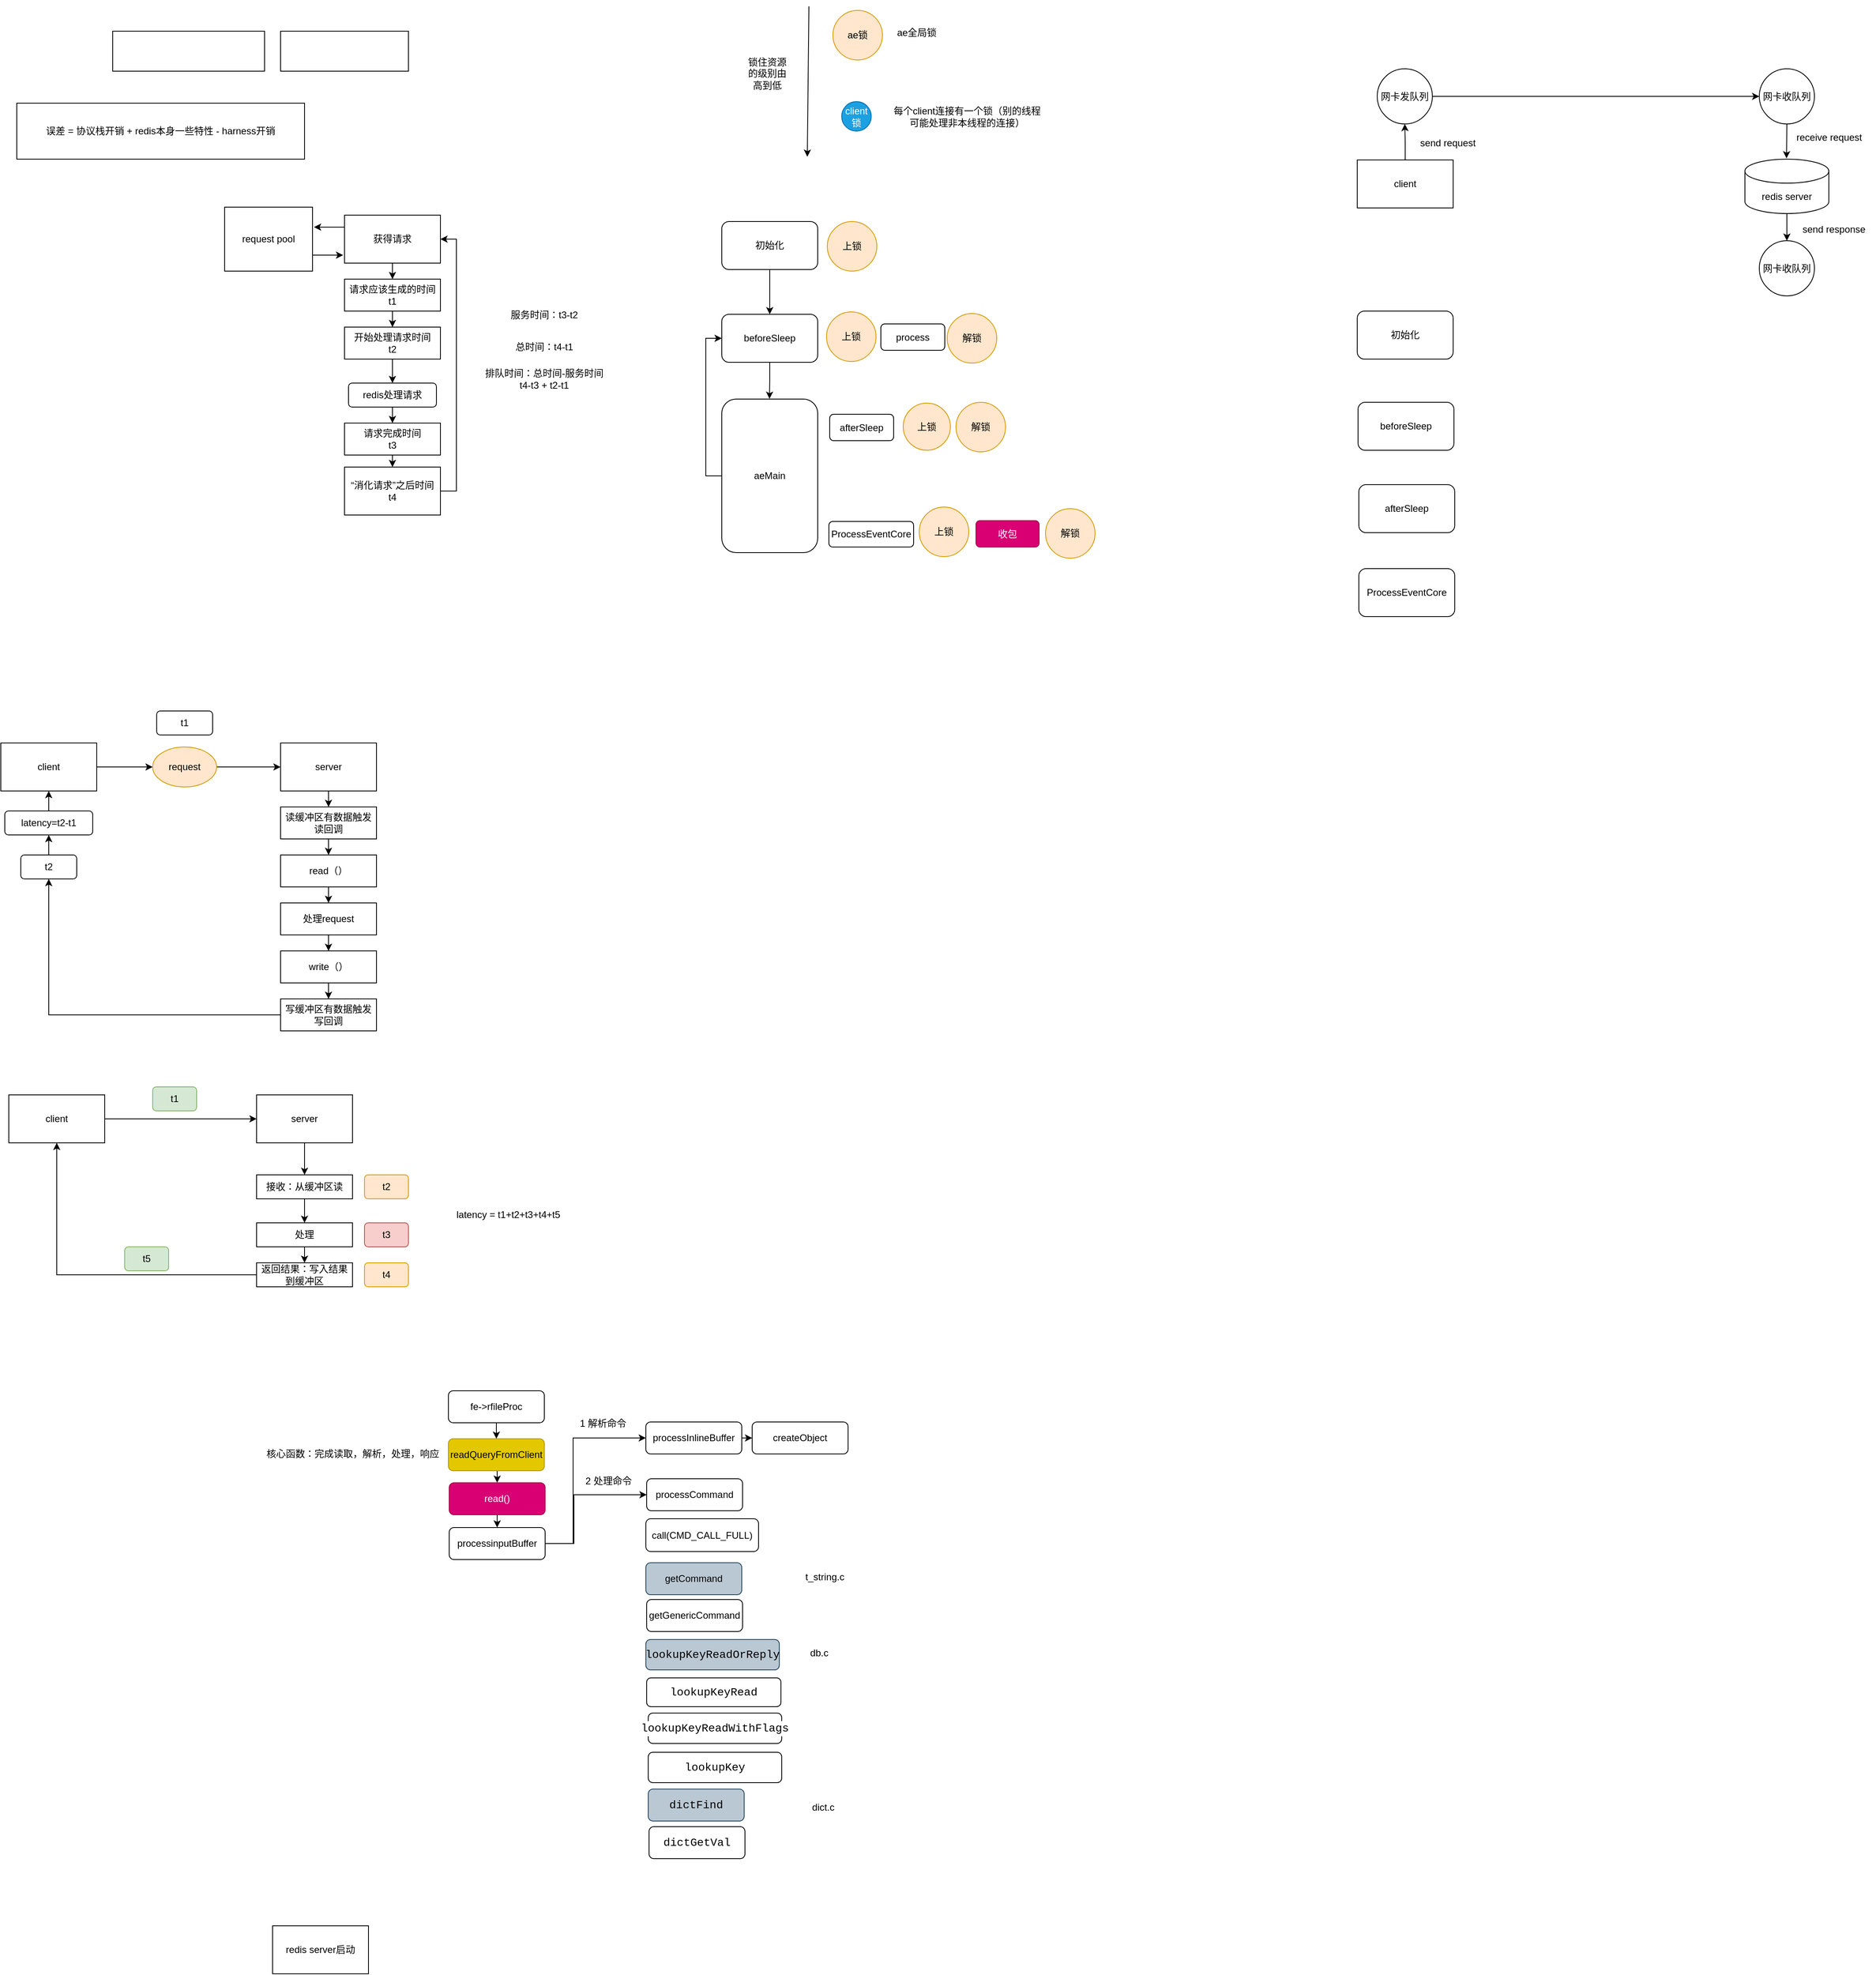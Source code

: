 <mxfile version="18.2.0" type="github">
  <diagram id="pb9K2aLrL0MpspYT_wj8" name="Page-1">
    <mxGraphModel dx="1673" dy="934" grid="0" gridSize="10" guides="0" tooltips="1" connect="1" arrows="1" fold="1" page="1" pageScale="1" pageWidth="827" pageHeight="1169" math="0" shadow="0">
      <root>
        <mxCell id="0" />
        <mxCell id="1" parent="0" />
        <mxCell id="Z9PqrU4sEe4VKfccKRTh-19" style="edgeStyle=orthogonalEdgeStyle;rounded=0;orthogonalLoop=1;jettySize=auto;html=1;exitX=1;exitY=0.75;exitDx=0;exitDy=0;entryX=-0.014;entryY=0.832;entryDx=0;entryDy=0;entryPerimeter=0;" parent="1" source="Z9PqrU4sEe4VKfccKRTh-1" target="Z9PqrU4sEe4VKfccKRTh-2" edge="1">
          <mxGeometry relative="1" as="geometry" />
        </mxCell>
        <mxCell id="Z9PqrU4sEe4VKfccKRTh-1" value="request pool" style="rounded=0;whiteSpace=wrap;html=1;" parent="1" vertex="1">
          <mxGeometry x="330" y="270" width="110" height="80" as="geometry" />
        </mxCell>
        <mxCell id="Z9PqrU4sEe4VKfccKRTh-7" style="edgeStyle=orthogonalEdgeStyle;rounded=0;orthogonalLoop=1;jettySize=auto;html=1;exitX=0.5;exitY=1;exitDx=0;exitDy=0;entryX=0.5;entryY=0;entryDx=0;entryDy=0;" parent="1" source="Z9PqrU4sEe4VKfccKRTh-2" target="Z9PqrU4sEe4VKfccKRTh-6" edge="1">
          <mxGeometry relative="1" as="geometry" />
        </mxCell>
        <mxCell id="Z9PqrU4sEe4VKfccKRTh-18" style="edgeStyle=orthogonalEdgeStyle;rounded=0;orthogonalLoop=1;jettySize=auto;html=1;exitX=0;exitY=0.25;exitDx=0;exitDy=0;entryX=1.016;entryY=0.318;entryDx=0;entryDy=0;entryPerimeter=0;" parent="1" source="Z9PqrU4sEe4VKfccKRTh-2" target="Z9PqrU4sEe4VKfccKRTh-1" edge="1">
          <mxGeometry relative="1" as="geometry" />
        </mxCell>
        <mxCell id="Z9PqrU4sEe4VKfccKRTh-2" value="获得请求" style="rounded=0;whiteSpace=wrap;html=1;" parent="1" vertex="1">
          <mxGeometry x="480" y="280" width="120" height="60" as="geometry" />
        </mxCell>
        <mxCell id="Z9PqrU4sEe4VKfccKRTh-24" style="edgeStyle=orthogonalEdgeStyle;rounded=0;orthogonalLoop=1;jettySize=auto;html=1;exitX=0.5;exitY=1;exitDx=0;exitDy=0;" parent="1" source="Z9PqrU4sEe4VKfccKRTh-6" target="Z9PqrU4sEe4VKfccKRTh-22" edge="1">
          <mxGeometry relative="1" as="geometry" />
        </mxCell>
        <mxCell id="Z9PqrU4sEe4VKfccKRTh-6" value="请求应该生成的时间&lt;br&gt;t1" style="rounded=0;whiteSpace=wrap;html=1;" parent="1" vertex="1">
          <mxGeometry x="480" y="360" width="120" height="40" as="geometry" />
        </mxCell>
        <mxCell id="Z9PqrU4sEe4VKfccKRTh-12" style="edgeStyle=orthogonalEdgeStyle;rounded=0;orthogonalLoop=1;jettySize=auto;html=1;exitX=0.5;exitY=1;exitDx=0;exitDy=0;entryX=0.5;entryY=0;entryDx=0;entryDy=0;" parent="1" source="Z9PqrU4sEe4VKfccKRTh-9" target="Z9PqrU4sEe4VKfccKRTh-11" edge="1">
          <mxGeometry relative="1" as="geometry" />
        </mxCell>
        <mxCell id="Z9PqrU4sEe4VKfccKRTh-9" value="redis处理请求" style="rounded=1;whiteSpace=wrap;html=1;" parent="1" vertex="1">
          <mxGeometry x="485" y="490" width="110" height="30" as="geometry" />
        </mxCell>
        <mxCell id="Z9PqrU4sEe4VKfccKRTh-15" style="edgeStyle=orthogonalEdgeStyle;rounded=0;orthogonalLoop=1;jettySize=auto;html=1;exitX=0.5;exitY=1;exitDx=0;exitDy=0;entryX=0.5;entryY=0;entryDx=0;entryDy=0;" parent="1" source="Z9PqrU4sEe4VKfccKRTh-11" target="Z9PqrU4sEe4VKfccKRTh-13" edge="1">
          <mxGeometry relative="1" as="geometry" />
        </mxCell>
        <mxCell id="Z9PqrU4sEe4VKfccKRTh-11" value="请求完成时间&lt;br&gt;t3" style="rounded=0;whiteSpace=wrap;html=1;" parent="1" vertex="1">
          <mxGeometry x="480" y="540" width="120" height="40" as="geometry" />
        </mxCell>
        <mxCell id="Z9PqrU4sEe4VKfccKRTh-16" style="edgeStyle=orthogonalEdgeStyle;rounded=0;orthogonalLoop=1;jettySize=auto;html=1;exitX=1;exitY=0.5;exitDx=0;exitDy=0;entryX=1;entryY=0.5;entryDx=0;entryDy=0;" parent="1" source="Z9PqrU4sEe4VKfccKRTh-13" target="Z9PqrU4sEe4VKfccKRTh-2" edge="1">
          <mxGeometry relative="1" as="geometry" />
        </mxCell>
        <mxCell id="Z9PqrU4sEe4VKfccKRTh-13" value="“消化请求”之后时间&lt;br&gt;t4" style="rounded=0;whiteSpace=wrap;html=1;" parent="1" vertex="1">
          <mxGeometry x="480" y="595" width="120" height="60" as="geometry" />
        </mxCell>
        <mxCell id="werScHq9gtTSDX1pdfh9-19" style="edgeStyle=orthogonalEdgeStyle;rounded=0;orthogonalLoop=1;jettySize=auto;html=1;exitX=1;exitY=0.5;exitDx=0;exitDy=0;entryX=0;entryY=0.5;entryDx=0;entryDy=0;" parent="1" source="Z9PqrU4sEe4VKfccKRTh-14" target="werScHq9gtTSDX1pdfh9-3" edge="1">
          <mxGeometry relative="1" as="geometry">
            <mxPoint x="190" y="970" as="targetPoint" />
          </mxGeometry>
        </mxCell>
        <mxCell id="Z9PqrU4sEe4VKfccKRTh-14" value="client" style="rounded=0;whiteSpace=wrap;html=1;" parent="1" vertex="1">
          <mxGeometry x="50" y="940" width="120" height="60" as="geometry" />
        </mxCell>
        <mxCell id="Z9PqrU4sEe4VKfccKRTh-20" value="服务时间：t3-t2" style="text;html=1;strokeColor=none;fillColor=none;align=center;verticalAlign=middle;whiteSpace=wrap;rounded=0;" parent="1" vertex="1">
          <mxGeometry x="650" y="390" width="160" height="30" as="geometry" />
        </mxCell>
        <mxCell id="Z9PqrU4sEe4VKfccKRTh-21" value="总时间：t4-t1" style="text;html=1;strokeColor=none;fillColor=none;align=center;verticalAlign=middle;whiteSpace=wrap;rounded=0;" parent="1" vertex="1">
          <mxGeometry x="650" y="430" width="160" height="30" as="geometry" />
        </mxCell>
        <mxCell id="Z9PqrU4sEe4VKfccKRTh-23" style="edgeStyle=orthogonalEdgeStyle;rounded=0;orthogonalLoop=1;jettySize=auto;html=1;exitX=0.5;exitY=1;exitDx=0;exitDy=0;" parent="1" source="Z9PqrU4sEe4VKfccKRTh-22" target="Z9PqrU4sEe4VKfccKRTh-9" edge="1">
          <mxGeometry relative="1" as="geometry" />
        </mxCell>
        <mxCell id="Z9PqrU4sEe4VKfccKRTh-22" value="开始处理请求时间&lt;br&gt;t2" style="rounded=0;whiteSpace=wrap;html=1;" parent="1" vertex="1">
          <mxGeometry x="480" y="420" width="120" height="40" as="geometry" />
        </mxCell>
        <mxCell id="Z9PqrU4sEe4VKfccKRTh-25" value="排队时间：总时间-服务时间&lt;br&gt;t4-t3 + t2-t1" style="text;html=1;strokeColor=none;fillColor=none;align=center;verticalAlign=middle;whiteSpace=wrap;rounded=0;" parent="1" vertex="1">
          <mxGeometry x="650" y="470" width="160" height="30" as="geometry" />
        </mxCell>
        <mxCell id="Z9PqrU4sEe4VKfccKRTh-26" value="" style="rounded=0;whiteSpace=wrap;html=1;" parent="1" vertex="1">
          <mxGeometry x="190" y="50" width="190" height="50" as="geometry" />
        </mxCell>
        <mxCell id="Z9PqrU4sEe4VKfccKRTh-27" value="" style="rounded=0;whiteSpace=wrap;html=1;" parent="1" vertex="1">
          <mxGeometry x="400" y="50" width="160" height="50" as="geometry" />
        </mxCell>
        <mxCell id="Z9PqrU4sEe4VKfccKRTh-28" value="误差 = 协议栈开销 + redis本身一些特性 - harness开销" style="rounded=0;whiteSpace=wrap;html=1;" parent="1" vertex="1">
          <mxGeometry x="70" y="140" width="360" height="70" as="geometry" />
        </mxCell>
        <mxCell id="werScHq9gtTSDX1pdfh9-10" style="edgeStyle=orthogonalEdgeStyle;rounded=0;orthogonalLoop=1;jettySize=auto;html=1;exitX=0.5;exitY=1;exitDx=0;exitDy=0;entryX=0.5;entryY=0;entryDx=0;entryDy=0;" parent="1" source="werScHq9gtTSDX1pdfh9-1" target="werScHq9gtTSDX1pdfh9-4" edge="1">
          <mxGeometry relative="1" as="geometry" />
        </mxCell>
        <mxCell id="werScHq9gtTSDX1pdfh9-1" value="server" style="rounded=0;whiteSpace=wrap;html=1;" parent="1" vertex="1">
          <mxGeometry x="400" y="940" width="120" height="60" as="geometry" />
        </mxCell>
        <mxCell id="werScHq9gtTSDX1pdfh9-21" style="edgeStyle=orthogonalEdgeStyle;rounded=0;orthogonalLoop=1;jettySize=auto;html=1;exitX=1;exitY=0.5;exitDx=0;exitDy=0;entryX=0;entryY=0.5;entryDx=0;entryDy=0;" parent="1" source="werScHq9gtTSDX1pdfh9-3" target="werScHq9gtTSDX1pdfh9-1" edge="1">
          <mxGeometry relative="1" as="geometry" />
        </mxCell>
        <mxCell id="werScHq9gtTSDX1pdfh9-3" value="request" style="ellipse;whiteSpace=wrap;html=1;fillColor=#ffe6cc;strokeColor=#d79b00;" parent="1" vertex="1">
          <mxGeometry x="240" y="945" width="80" height="50" as="geometry" />
        </mxCell>
        <mxCell id="werScHq9gtTSDX1pdfh9-11" style="edgeStyle=orthogonalEdgeStyle;rounded=0;orthogonalLoop=1;jettySize=auto;html=1;exitX=0.5;exitY=1;exitDx=0;exitDy=0;entryX=0.5;entryY=0;entryDx=0;entryDy=0;" parent="1" source="werScHq9gtTSDX1pdfh9-4" target="werScHq9gtTSDX1pdfh9-6" edge="1">
          <mxGeometry relative="1" as="geometry" />
        </mxCell>
        <mxCell id="werScHq9gtTSDX1pdfh9-4" value="读缓冲区有数据触发读回调" style="rounded=0;whiteSpace=wrap;html=1;" parent="1" vertex="1">
          <mxGeometry x="400" y="1020" width="120" height="40" as="geometry" />
        </mxCell>
        <mxCell id="werScHq9gtTSDX1pdfh9-12" style="edgeStyle=orthogonalEdgeStyle;rounded=0;orthogonalLoop=1;jettySize=auto;html=1;exitX=0.5;exitY=1;exitDx=0;exitDy=0;entryX=0.5;entryY=0;entryDx=0;entryDy=0;" parent="1" source="werScHq9gtTSDX1pdfh9-6" target="werScHq9gtTSDX1pdfh9-7" edge="1">
          <mxGeometry relative="1" as="geometry" />
        </mxCell>
        <mxCell id="werScHq9gtTSDX1pdfh9-6" value="read（）" style="rounded=0;whiteSpace=wrap;html=1;" parent="1" vertex="1">
          <mxGeometry x="400" y="1080" width="120" height="40" as="geometry" />
        </mxCell>
        <mxCell id="werScHq9gtTSDX1pdfh9-13" style="edgeStyle=orthogonalEdgeStyle;rounded=0;orthogonalLoop=1;jettySize=auto;html=1;exitX=0.5;exitY=1;exitDx=0;exitDy=0;entryX=0.5;entryY=0;entryDx=0;entryDy=0;" parent="1" source="werScHq9gtTSDX1pdfh9-7" target="werScHq9gtTSDX1pdfh9-8" edge="1">
          <mxGeometry relative="1" as="geometry" />
        </mxCell>
        <mxCell id="werScHq9gtTSDX1pdfh9-7" value="处理request" style="rounded=0;whiteSpace=wrap;html=1;" parent="1" vertex="1">
          <mxGeometry x="400" y="1140" width="120" height="40" as="geometry" />
        </mxCell>
        <mxCell id="werScHq9gtTSDX1pdfh9-14" style="edgeStyle=orthogonalEdgeStyle;rounded=0;orthogonalLoop=1;jettySize=auto;html=1;exitX=0.5;exitY=1;exitDx=0;exitDy=0;entryX=0.5;entryY=0;entryDx=0;entryDy=0;" parent="1" source="werScHq9gtTSDX1pdfh9-8" target="werScHq9gtTSDX1pdfh9-9" edge="1">
          <mxGeometry relative="1" as="geometry" />
        </mxCell>
        <mxCell id="werScHq9gtTSDX1pdfh9-8" value="write（）" style="rounded=0;whiteSpace=wrap;html=1;" parent="1" vertex="1">
          <mxGeometry x="400" y="1200" width="120" height="40" as="geometry" />
        </mxCell>
        <mxCell id="werScHq9gtTSDX1pdfh9-15" style="edgeStyle=orthogonalEdgeStyle;rounded=0;orthogonalLoop=1;jettySize=auto;html=1;exitX=0;exitY=0.5;exitDx=0;exitDy=0;entryX=0.5;entryY=1;entryDx=0;entryDy=0;" parent="1" source="werScHq9gtTSDX1pdfh9-9" target="werScHq9gtTSDX1pdfh9-17" edge="1">
          <mxGeometry relative="1" as="geometry">
            <mxPoint x="110" y="1060" as="targetPoint" />
          </mxGeometry>
        </mxCell>
        <mxCell id="werScHq9gtTSDX1pdfh9-9" value="写缓冲区有数据触发写回调" style="rounded=0;whiteSpace=wrap;html=1;" parent="1" vertex="1">
          <mxGeometry x="400" y="1260" width="120" height="40" as="geometry" />
        </mxCell>
        <mxCell id="werScHq9gtTSDX1pdfh9-23" style="edgeStyle=orthogonalEdgeStyle;rounded=0;orthogonalLoop=1;jettySize=auto;html=1;exitX=0.5;exitY=0;exitDx=0;exitDy=0;entryX=0.5;entryY=1;entryDx=0;entryDy=0;" parent="1" source="werScHq9gtTSDX1pdfh9-17" target="werScHq9gtTSDX1pdfh9-22" edge="1">
          <mxGeometry relative="1" as="geometry" />
        </mxCell>
        <mxCell id="werScHq9gtTSDX1pdfh9-17" value="t2" style="rounded=1;whiteSpace=wrap;html=1;" parent="1" vertex="1">
          <mxGeometry x="75" y="1080" width="70" height="30" as="geometry" />
        </mxCell>
        <mxCell id="werScHq9gtTSDX1pdfh9-24" style="edgeStyle=orthogonalEdgeStyle;rounded=0;orthogonalLoop=1;jettySize=auto;html=1;exitX=0.5;exitY=0;exitDx=0;exitDy=0;" parent="1" source="werScHq9gtTSDX1pdfh9-22" target="Z9PqrU4sEe4VKfccKRTh-14" edge="1">
          <mxGeometry relative="1" as="geometry" />
        </mxCell>
        <mxCell id="werScHq9gtTSDX1pdfh9-22" value="latency=t2-t1" style="rounded=1;whiteSpace=wrap;html=1;" parent="1" vertex="1">
          <mxGeometry x="55" y="1025" width="110" height="30" as="geometry" />
        </mxCell>
        <mxCell id="werScHq9gtTSDX1pdfh9-27" style="edgeStyle=orthogonalEdgeStyle;rounded=0;orthogonalLoop=1;jettySize=auto;html=1;exitX=1;exitY=0.5;exitDx=0;exitDy=0;" parent="1" source="werScHq9gtTSDX1pdfh9-25" target="werScHq9gtTSDX1pdfh9-26" edge="1">
          <mxGeometry relative="1" as="geometry" />
        </mxCell>
        <mxCell id="werScHq9gtTSDX1pdfh9-25" value="client" style="rounded=0;whiteSpace=wrap;html=1;" parent="1" vertex="1">
          <mxGeometry x="60" y="1380" width="120" height="60" as="geometry" />
        </mxCell>
        <mxCell id="werScHq9gtTSDX1pdfh9-30" style="edgeStyle=orthogonalEdgeStyle;rounded=0;orthogonalLoop=1;jettySize=auto;html=1;exitX=0.5;exitY=1;exitDx=0;exitDy=0;" parent="1" source="werScHq9gtTSDX1pdfh9-26" target="werScHq9gtTSDX1pdfh9-29" edge="1">
          <mxGeometry relative="1" as="geometry" />
        </mxCell>
        <mxCell id="werScHq9gtTSDX1pdfh9-26" value="server" style="rounded=0;whiteSpace=wrap;html=1;" parent="1" vertex="1">
          <mxGeometry x="370" y="1380" width="120" height="60" as="geometry" />
        </mxCell>
        <mxCell id="werScHq9gtTSDX1pdfh9-28" value="t1" style="rounded=1;whiteSpace=wrap;html=1;fillColor=#d5e8d4;strokeColor=#82b366;" parent="1" vertex="1">
          <mxGeometry x="240" y="1370" width="55" height="30" as="geometry" />
        </mxCell>
        <mxCell id="werScHq9gtTSDX1pdfh9-32" style="edgeStyle=orthogonalEdgeStyle;rounded=0;orthogonalLoop=1;jettySize=auto;html=1;exitX=0.5;exitY=1;exitDx=0;exitDy=0;entryX=0.5;entryY=0;entryDx=0;entryDy=0;" parent="1" source="werScHq9gtTSDX1pdfh9-29" target="werScHq9gtTSDX1pdfh9-31" edge="1">
          <mxGeometry relative="1" as="geometry" />
        </mxCell>
        <mxCell id="werScHq9gtTSDX1pdfh9-29" value="接收：从缓冲区读" style="rounded=0;whiteSpace=wrap;html=1;" parent="1" vertex="1">
          <mxGeometry x="370" y="1480" width="120" height="30" as="geometry" />
        </mxCell>
        <mxCell id="werScHq9gtTSDX1pdfh9-34" style="edgeStyle=orthogonalEdgeStyle;rounded=0;orthogonalLoop=1;jettySize=auto;html=1;exitX=0.5;exitY=1;exitDx=0;exitDy=0;entryX=0.5;entryY=0;entryDx=0;entryDy=0;" parent="1" source="werScHq9gtTSDX1pdfh9-31" target="werScHq9gtTSDX1pdfh9-33" edge="1">
          <mxGeometry relative="1" as="geometry" />
        </mxCell>
        <mxCell id="werScHq9gtTSDX1pdfh9-31" value="处理" style="rounded=0;whiteSpace=wrap;html=1;" parent="1" vertex="1">
          <mxGeometry x="370" y="1540" width="120" height="30" as="geometry" />
        </mxCell>
        <mxCell id="werScHq9gtTSDX1pdfh9-35" style="edgeStyle=orthogonalEdgeStyle;rounded=0;orthogonalLoop=1;jettySize=auto;html=1;exitX=0;exitY=0.5;exitDx=0;exitDy=0;entryX=0.5;entryY=1;entryDx=0;entryDy=0;" parent="1" source="werScHq9gtTSDX1pdfh9-33" target="werScHq9gtTSDX1pdfh9-25" edge="1">
          <mxGeometry relative="1" as="geometry" />
        </mxCell>
        <mxCell id="werScHq9gtTSDX1pdfh9-33" value="返回结果：写入结果到缓冲区" style="rounded=0;whiteSpace=wrap;html=1;" parent="1" vertex="1">
          <mxGeometry x="370" y="1590" width="120" height="30" as="geometry" />
        </mxCell>
        <mxCell id="werScHq9gtTSDX1pdfh9-36" value="t2" style="rounded=1;whiteSpace=wrap;html=1;fillColor=#ffe6cc;strokeColor=#d79b00;" parent="1" vertex="1">
          <mxGeometry x="505" y="1480" width="55" height="30" as="geometry" />
        </mxCell>
        <mxCell id="werScHq9gtTSDX1pdfh9-37" value="t3" style="rounded=1;whiteSpace=wrap;html=1;fillColor=#f8cecc;strokeColor=#b85450;" parent="1" vertex="1">
          <mxGeometry x="505" y="1540" width="55" height="30" as="geometry" />
        </mxCell>
        <mxCell id="werScHq9gtTSDX1pdfh9-38" value="t4" style="rounded=1;whiteSpace=wrap;html=1;fillColor=#ffe6cc;strokeColor=#d79b00;" parent="1" vertex="1">
          <mxGeometry x="505" y="1590" width="55" height="30" as="geometry" />
        </mxCell>
        <mxCell id="werScHq9gtTSDX1pdfh9-39" value="latency = t1+t2+t3+t4+t5" style="text;html=1;strokeColor=none;fillColor=none;align=center;verticalAlign=middle;whiteSpace=wrap;rounded=0;" parent="1" vertex="1">
          <mxGeometry x="610" y="1510" width="150" height="40" as="geometry" />
        </mxCell>
        <mxCell id="werScHq9gtTSDX1pdfh9-40" value="t5" style="rounded=1;whiteSpace=wrap;html=1;fillColor=#d5e8d4;strokeColor=#82b366;" parent="1" vertex="1">
          <mxGeometry x="205" y="1570" width="55" height="30" as="geometry" />
        </mxCell>
        <mxCell id="werScHq9gtTSDX1pdfh9-41" value="t1" style="rounded=1;whiteSpace=wrap;html=1;" parent="1" vertex="1">
          <mxGeometry x="245" y="900" width="70" height="30" as="geometry" />
        </mxCell>
        <mxCell id="RFSjPwAnzZT84VciXK4U-34" style="edgeStyle=orthogonalEdgeStyle;rounded=0;orthogonalLoop=1;jettySize=auto;html=1;exitX=0.5;exitY=1;exitDx=0;exitDy=0;entryX=0.5;entryY=0;entryDx=0;entryDy=0;fontColor=default;" parent="1" source="RFSjPwAnzZT84VciXK4U-3" target="RFSjPwAnzZT84VciXK4U-4" edge="1">
          <mxGeometry relative="1" as="geometry" />
        </mxCell>
        <mxCell id="RFSjPwAnzZT84VciXK4U-3" value="fe-&amp;gt;rfileProc" style="rounded=1;whiteSpace=wrap;html=1;" parent="1" vertex="1">
          <mxGeometry x="610" y="1750" width="120" height="40" as="geometry" />
        </mxCell>
        <mxCell id="RFSjPwAnzZT84VciXK4U-36" style="edgeStyle=orthogonalEdgeStyle;rounded=0;orthogonalLoop=1;jettySize=auto;html=1;exitX=0.5;exitY=1;exitDx=0;exitDy=0;entryX=0.5;entryY=0;entryDx=0;entryDy=0;fontColor=default;" parent="1" source="RFSjPwAnzZT84VciXK4U-4" target="RFSjPwAnzZT84VciXK4U-7" edge="1">
          <mxGeometry relative="1" as="geometry" />
        </mxCell>
        <mxCell id="RFSjPwAnzZT84VciXK4U-4" value="readQueryFromClient" style="rounded=1;whiteSpace=wrap;html=1;fillColor=#e3c800;strokeColor=#B09500;fontColor=#000000;" parent="1" vertex="1">
          <mxGeometry x="610" y="1810" width="120" height="40" as="geometry" />
        </mxCell>
        <mxCell id="RFSjPwAnzZT84VciXK4U-5" value="核心函数：完成读取，解析，处理，响应" style="text;html=1;strokeColor=none;fillColor=none;align=center;verticalAlign=middle;whiteSpace=wrap;rounded=0;" parent="1" vertex="1">
          <mxGeometry x="348" y="1816" width="285" height="25" as="geometry" />
        </mxCell>
        <mxCell id="RFSjPwAnzZT84VciXK4U-37" style="edgeStyle=orthogonalEdgeStyle;rounded=0;orthogonalLoop=1;jettySize=auto;html=1;exitX=0.5;exitY=1;exitDx=0;exitDy=0;entryX=0.5;entryY=0;entryDx=0;entryDy=0;fontColor=default;" parent="1" source="RFSjPwAnzZT84VciXK4U-7" target="RFSjPwAnzZT84VciXK4U-8" edge="1">
          <mxGeometry relative="1" as="geometry" />
        </mxCell>
        <mxCell id="RFSjPwAnzZT84VciXK4U-7" value="read()" style="rounded=1;whiteSpace=wrap;html=1;fillColor=#d80073;fontColor=#ffffff;strokeColor=#A50040;" parent="1" vertex="1">
          <mxGeometry x="611" y="1865" width="120" height="40" as="geometry" />
        </mxCell>
        <mxCell id="RFSjPwAnzZT84VciXK4U-30" style="edgeStyle=orthogonalEdgeStyle;rounded=0;orthogonalLoop=1;jettySize=auto;html=1;exitX=1;exitY=0.5;exitDx=0;exitDy=0;entryX=0;entryY=0.5;entryDx=0;entryDy=0;fontColor=default;" parent="1" source="RFSjPwAnzZT84VciXK4U-8" target="RFSjPwAnzZT84VciXK4U-9" edge="1">
          <mxGeometry relative="1" as="geometry">
            <Array as="points">
              <mxPoint x="766" y="1941" />
              <mxPoint x="766" y="1809" />
            </Array>
          </mxGeometry>
        </mxCell>
        <mxCell id="RFSjPwAnzZT84VciXK4U-31" style="edgeStyle=orthogonalEdgeStyle;rounded=0;orthogonalLoop=1;jettySize=auto;html=1;exitX=1;exitY=0.5;exitDx=0;exitDy=0;entryX=0;entryY=0.5;entryDx=0;entryDy=0;fontColor=default;" parent="1" source="RFSjPwAnzZT84VciXK4U-8" target="RFSjPwAnzZT84VciXK4U-11" edge="1">
          <mxGeometry relative="1" as="geometry">
            <Array as="points">
              <mxPoint x="767" y="1941" />
              <mxPoint x="767" y="1880" />
            </Array>
          </mxGeometry>
        </mxCell>
        <mxCell id="RFSjPwAnzZT84VciXK4U-8" value="processinputBuffer" style="rounded=1;whiteSpace=wrap;html=1;" parent="1" vertex="1">
          <mxGeometry x="611" y="1921" width="120" height="40" as="geometry" />
        </mxCell>
        <mxCell id="RFSjPwAnzZT84VciXK4U-38" style="edgeStyle=orthogonalEdgeStyle;rounded=0;orthogonalLoop=1;jettySize=auto;html=1;exitX=1;exitY=0.5;exitDx=0;exitDy=0;entryX=0;entryY=0.5;entryDx=0;entryDy=0;fontColor=default;" parent="1" source="RFSjPwAnzZT84VciXK4U-9" target="RFSjPwAnzZT84VciXK4U-10" edge="1">
          <mxGeometry relative="1" as="geometry" />
        </mxCell>
        <mxCell id="RFSjPwAnzZT84VciXK4U-9" value="processInlineBuffer" style="rounded=1;whiteSpace=wrap;html=1;" parent="1" vertex="1">
          <mxGeometry x="857" y="1789" width="120" height="40" as="geometry" />
        </mxCell>
        <mxCell id="RFSjPwAnzZT84VciXK4U-10" value="createObject" style="rounded=1;whiteSpace=wrap;html=1;" parent="1" vertex="1">
          <mxGeometry x="990" y="1789" width="120" height="40" as="geometry" />
        </mxCell>
        <mxCell id="RFSjPwAnzZT84VciXK4U-11" value="processCommand" style="rounded=1;whiteSpace=wrap;html=1;" parent="1" vertex="1">
          <mxGeometry x="858" y="1860" width="120" height="40" as="geometry" />
        </mxCell>
        <mxCell id="RFSjPwAnzZT84VciXK4U-12" value="call(CMD_CALL_FULL)" style="rounded=1;whiteSpace=wrap;html=1;" parent="1" vertex="1">
          <mxGeometry x="857" y="1910" width="141" height="41" as="geometry" />
        </mxCell>
        <mxCell id="RFSjPwAnzZT84VciXK4U-13" value="getCommand" style="rounded=1;whiteSpace=wrap;html=1;fillColor=#bac8d3;strokeColor=#23445d;" parent="1" vertex="1">
          <mxGeometry x="857" y="1965" width="120" height="40" as="geometry" />
        </mxCell>
        <mxCell id="RFSjPwAnzZT84VciXK4U-14" value="getGenericCommand" style="rounded=1;whiteSpace=wrap;html=1;" parent="1" vertex="1">
          <mxGeometry x="858" y="2011" width="120" height="40" as="geometry" />
        </mxCell>
        <mxCell id="RFSjPwAnzZT84VciXK4U-15" value="t_string.c" style="text;html=1;strokeColor=none;fillColor=none;align=center;verticalAlign=middle;whiteSpace=wrap;rounded=0;" parent="1" vertex="1">
          <mxGeometry x="1051" y="1968" width="60" height="30" as="geometry" />
        </mxCell>
        <mxCell id="RFSjPwAnzZT84VciXK4U-16" value="&lt;div style=&quot;font-family: Consolas, &amp;quot;Courier New&amp;quot;, monospace; font-size: 14px; line-height: 19px;&quot;&gt;&lt;span style=&quot;&quot;&gt;lookupKeyReadOrReply&lt;/span&gt;&lt;/div&gt;" style="rounded=1;whiteSpace=wrap;html=1;labelBackgroundColor=none;fillColor=#bac8d3;strokeColor=#23445d;" parent="1" vertex="1">
          <mxGeometry x="857" y="2061" width="167" height="38" as="geometry" />
        </mxCell>
        <mxCell id="RFSjPwAnzZT84VciXK4U-17" value="&lt;div style=&quot;font-family: Consolas, &amp;quot;Courier New&amp;quot;, monospace; font-size: 14px; line-height: 19px;&quot;&gt;&lt;div style=&quot;line-height: 19px;&quot;&gt;&lt;span style=&quot;&quot;&gt;lookupKeyRead&lt;/span&gt;&lt;/div&gt;&lt;/div&gt;" style="rounded=1;whiteSpace=wrap;html=1;fontColor=default;labelBackgroundColor=default;" parent="1" vertex="1">
          <mxGeometry x="858" y="2109" width="168" height="36" as="geometry" />
        </mxCell>
        <mxCell id="RFSjPwAnzZT84VciXK4U-19" value="&lt;div style=&quot;font-family: Consolas, &amp;quot;Courier New&amp;quot;, monospace; font-size: 14px; line-height: 19px;&quot;&gt;&lt;div style=&quot;line-height: 19px;&quot;&gt;&lt;span style=&quot;&quot;&gt;lookupKeyReadWithFlags&lt;/span&gt;&lt;/div&gt;&lt;/div&gt;" style="rounded=1;whiteSpace=wrap;html=1;fontColor=default;labelBackgroundColor=default;" parent="1" vertex="1">
          <mxGeometry x="860" y="2153" width="167" height="38" as="geometry" />
        </mxCell>
        <mxCell id="RFSjPwAnzZT84VciXK4U-20" value="&lt;div style=&quot;color: rgb(212, 212, 212); background-color: rgb(30, 30, 30); font-family: Consolas, &amp;quot;Courier New&amp;quot;, monospace; font-weight: normal; font-size: 14px; line-height: 19px;&quot;&gt;&lt;br&gt;&lt;/div&gt;" style="text;whiteSpace=wrap;html=1;fontColor=default;" parent="1" vertex="1">
          <mxGeometry x="569" y="2249" width="89" height="33" as="geometry" />
        </mxCell>
        <mxCell id="RFSjPwAnzZT84VciXK4U-22" value="&lt;div style=&quot;font-family: Consolas, &amp;quot;Courier New&amp;quot;, monospace; font-size: 14px; line-height: 19px;&quot;&gt;&lt;span style=&quot;text-align: left;&quot;&gt;lookupKey&lt;/span&gt;&lt;br&gt;&lt;/div&gt;" style="rounded=1;whiteSpace=wrap;html=1;fontColor=default;labelBackgroundColor=default;" parent="1" vertex="1">
          <mxGeometry x="860" y="2202" width="167" height="38" as="geometry" />
        </mxCell>
        <mxCell id="RFSjPwAnzZT84VciXK4U-24" value="&lt;span style=&quot;font-family: Consolas, &amp;quot;Courier New&amp;quot;, monospace; font-size: 14px; text-align: left;&quot;&gt;dictFind&lt;/span&gt;" style="rounded=1;whiteSpace=wrap;html=1;labelBackgroundColor=none;fillColor=#bac8d3;strokeColor=#23445d;" parent="1" vertex="1">
          <mxGeometry x="860" y="2248" width="120" height="40" as="geometry" />
        </mxCell>
        <mxCell id="RFSjPwAnzZT84VciXK4U-25" value="&lt;div style=&quot;font-family: Consolas, &amp;quot;Courier New&amp;quot;, monospace; font-size: 14px; line-height: 19px;&quot;&gt;&lt;span style=&quot;&quot;&gt;dictGetVal&lt;/span&gt;&lt;/div&gt;" style="rounded=1;whiteSpace=wrap;html=1;fontColor=default;labelBackgroundColor=none;" parent="1" vertex="1">
          <mxGeometry x="861" y="2295" width="120" height="40" as="geometry" />
        </mxCell>
        <mxCell id="RFSjPwAnzZT84VciXK4U-26" value="db.c" style="text;html=1;strokeColor=none;fillColor=none;align=center;verticalAlign=middle;whiteSpace=wrap;rounded=0;" parent="1" vertex="1">
          <mxGeometry x="1044" y="2063" width="60" height="30" as="geometry" />
        </mxCell>
        <mxCell id="RFSjPwAnzZT84VciXK4U-27" value="dict.c" style="text;html=1;strokeColor=none;fillColor=none;align=center;verticalAlign=middle;whiteSpace=wrap;rounded=0;" parent="1" vertex="1">
          <mxGeometry x="1049" y="2256" width="60" height="30" as="geometry" />
        </mxCell>
        <mxCell id="RFSjPwAnzZT84VciXK4U-32" value="1 解析命令" style="text;html=1;strokeColor=none;fillColor=none;align=center;verticalAlign=middle;whiteSpace=wrap;rounded=0;labelBackgroundColor=none;fontColor=default;" parent="1" vertex="1">
          <mxGeometry x="768" y="1778" width="71" height="25" as="geometry" />
        </mxCell>
        <mxCell id="RFSjPwAnzZT84VciXK4U-33" value="2 处理命令" style="text;html=1;strokeColor=none;fillColor=none;align=center;verticalAlign=middle;whiteSpace=wrap;rounded=0;labelBackgroundColor=none;fontColor=default;" parent="1" vertex="1">
          <mxGeometry x="775" y="1850" width="71" height="25" as="geometry" />
        </mxCell>
        <mxCell id="RFSjPwAnzZT84VciXK4U-40" value="redis server启动" style="rounded=0;whiteSpace=wrap;html=1;labelBackgroundColor=none;fontColor=default;" parent="1" vertex="1">
          <mxGeometry x="390" y="2419" width="120" height="60" as="geometry" />
        </mxCell>
        <mxCell id="C-ms3LTg_mjrkzwB9qRg-6" style="edgeStyle=orthogonalEdgeStyle;rounded=0;orthogonalLoop=1;jettySize=auto;html=1;exitX=0.5;exitY=0;exitDx=0;exitDy=0;entryX=0.5;entryY=1;entryDx=0;entryDy=0;" parent="1" source="C-ms3LTg_mjrkzwB9qRg-2" target="C-ms3LTg_mjrkzwB9qRg-5" edge="1">
          <mxGeometry relative="1" as="geometry" />
        </mxCell>
        <mxCell id="C-ms3LTg_mjrkzwB9qRg-2" value="client" style="rounded=0;whiteSpace=wrap;html=1;" parent="1" vertex="1">
          <mxGeometry x="1747" y="211" width="120" height="60" as="geometry" />
        </mxCell>
        <mxCell id="C-ms3LTg_mjrkzwB9qRg-9" style="edgeStyle=orthogonalEdgeStyle;rounded=0;orthogonalLoop=1;jettySize=auto;html=1;exitX=1;exitY=0.5;exitDx=0;exitDy=0;entryX=0;entryY=0.5;entryDx=0;entryDy=0;" parent="1" source="C-ms3LTg_mjrkzwB9qRg-5" target="C-ms3LTg_mjrkzwB9qRg-8" edge="1">
          <mxGeometry relative="1" as="geometry" />
        </mxCell>
        <mxCell id="C-ms3LTg_mjrkzwB9qRg-5" value="网卡发队列" style="ellipse;whiteSpace=wrap;html=1;aspect=fixed;" parent="1" vertex="1">
          <mxGeometry x="1772" y="97" width="69" height="69" as="geometry" />
        </mxCell>
        <mxCell id="C-ms3LTg_mjrkzwB9qRg-7" value="send request" style="text;html=1;strokeColor=none;fillColor=none;align=center;verticalAlign=middle;whiteSpace=wrap;rounded=0;" parent="1" vertex="1">
          <mxGeometry x="1809" y="177" width="103" height="26" as="geometry" />
        </mxCell>
        <mxCell id="C-ms3LTg_mjrkzwB9qRg-10" style="edgeStyle=orthogonalEdgeStyle;rounded=0;orthogonalLoop=1;jettySize=auto;html=1;exitX=0.5;exitY=1;exitDx=0;exitDy=0;" parent="1" source="C-ms3LTg_mjrkzwB9qRg-8" edge="1">
          <mxGeometry relative="1" as="geometry">
            <mxPoint x="2284.043" y="209" as="targetPoint" />
          </mxGeometry>
        </mxCell>
        <mxCell id="C-ms3LTg_mjrkzwB9qRg-8" value="网卡收队列" style="ellipse;whiteSpace=wrap;html=1;aspect=fixed;" parent="1" vertex="1">
          <mxGeometry x="2250" y="97" width="69" height="69" as="geometry" />
        </mxCell>
        <mxCell id="C-ms3LTg_mjrkzwB9qRg-11" value="receive request" style="text;html=1;strokeColor=none;fillColor=none;align=center;verticalAlign=middle;whiteSpace=wrap;rounded=0;" parent="1" vertex="1">
          <mxGeometry x="2286" y="170" width="103" height="26" as="geometry" />
        </mxCell>
        <mxCell id="C-ms3LTg_mjrkzwB9qRg-15" style="edgeStyle=orthogonalEdgeStyle;rounded=0;orthogonalLoop=1;jettySize=auto;html=1;exitX=0.5;exitY=1;exitDx=0;exitDy=0;exitPerimeter=0;entryX=0.5;entryY=0;entryDx=0;entryDy=0;" parent="1" source="C-ms3LTg_mjrkzwB9qRg-13" target="C-ms3LTg_mjrkzwB9qRg-14" edge="1">
          <mxGeometry relative="1" as="geometry" />
        </mxCell>
        <mxCell id="C-ms3LTg_mjrkzwB9qRg-13" value="redis server" style="shape=cylinder3;whiteSpace=wrap;html=1;boundedLbl=1;backgroundOutline=1;size=15;" parent="1" vertex="1">
          <mxGeometry x="2232" y="210" width="105" height="68" as="geometry" />
        </mxCell>
        <mxCell id="C-ms3LTg_mjrkzwB9qRg-14" value="网卡收队列" style="ellipse;whiteSpace=wrap;html=1;aspect=fixed;" parent="1" vertex="1">
          <mxGeometry x="2250" y="312" width="69" height="69" as="geometry" />
        </mxCell>
        <mxCell id="C-ms3LTg_mjrkzwB9qRg-16" value="send response" style="text;html=1;strokeColor=none;fillColor=none;align=center;verticalAlign=middle;whiteSpace=wrap;rounded=0;" parent="1" vertex="1">
          <mxGeometry x="2292" y="285" width="103" height="26" as="geometry" />
        </mxCell>
        <mxCell id="DiWZxFrGClx2wnMmcHRq-35" style="edgeStyle=orthogonalEdgeStyle;rounded=0;orthogonalLoop=1;jettySize=auto;html=1;exitX=0.5;exitY=1;exitDx=0;exitDy=0;" parent="1" source="DiWZxFrGClx2wnMmcHRq-1" edge="1">
          <mxGeometry relative="1" as="geometry">
            <mxPoint x="1011.667" y="509.667" as="targetPoint" />
          </mxGeometry>
        </mxCell>
        <mxCell id="DiWZxFrGClx2wnMmcHRq-1" value="beforeSleep" style="rounded=1;whiteSpace=wrap;html=1;" parent="1" vertex="1">
          <mxGeometry x="952" y="404" width="120" height="60" as="geometry" />
        </mxCell>
        <mxCell id="DiWZxFrGClx2wnMmcHRq-2" value="afterSleep" style="rounded=1;whiteSpace=wrap;html=1;" parent="1" vertex="1">
          <mxGeometry x="1087" y="529" width="80" height="33" as="geometry" />
        </mxCell>
        <mxCell id="DiWZxFrGClx2wnMmcHRq-36" style="edgeStyle=orthogonalEdgeStyle;rounded=0;orthogonalLoop=1;jettySize=auto;html=1;exitX=0;exitY=0.5;exitDx=0;exitDy=0;entryX=0;entryY=0.5;entryDx=0;entryDy=0;" parent="1" source="DiWZxFrGClx2wnMmcHRq-3" target="DiWZxFrGClx2wnMmcHRq-1" edge="1">
          <mxGeometry relative="1" as="geometry" />
        </mxCell>
        <mxCell id="DiWZxFrGClx2wnMmcHRq-3" value="aeMain" style="rounded=1;whiteSpace=wrap;html=1;" parent="1" vertex="1">
          <mxGeometry x="952" y="510" width="120" height="192" as="geometry" />
        </mxCell>
        <mxCell id="DiWZxFrGClx2wnMmcHRq-4" value="ae锁" style="ellipse;whiteSpace=wrap;html=1;aspect=fixed;fillColor=#ffe6cc;strokeColor=#d79b00;" parent="1" vertex="1">
          <mxGeometry x="1091" y="24" width="62" height="62" as="geometry" />
        </mxCell>
        <mxCell id="DiWZxFrGClx2wnMmcHRq-7" value="ae全局锁" style="text;html=1;strokeColor=none;fillColor=none;align=center;verticalAlign=middle;whiteSpace=wrap;rounded=0;" parent="1" vertex="1">
          <mxGeometry x="1100" y="40" width="192" height="24" as="geometry" />
        </mxCell>
        <mxCell id="DiWZxFrGClx2wnMmcHRq-34" style="edgeStyle=orthogonalEdgeStyle;rounded=0;orthogonalLoop=1;jettySize=auto;html=1;exitX=0.5;exitY=1;exitDx=0;exitDy=0;entryX=0.5;entryY=0;entryDx=0;entryDy=0;" parent="1" source="DiWZxFrGClx2wnMmcHRq-13" target="DiWZxFrGClx2wnMmcHRq-1" edge="1">
          <mxGeometry relative="1" as="geometry" />
        </mxCell>
        <mxCell id="DiWZxFrGClx2wnMmcHRq-13" value="初始化" style="rounded=1;whiteSpace=wrap;html=1;" parent="1" vertex="1">
          <mxGeometry x="952" y="288" width="120" height="60" as="geometry" />
        </mxCell>
        <mxCell id="DiWZxFrGClx2wnMmcHRq-14" value="上锁" style="ellipse;whiteSpace=wrap;html=1;aspect=fixed;fillColor=#ffe6cc;strokeColor=#d79b00;" parent="1" vertex="1">
          <mxGeometry x="1084" y="288" width="62" height="62" as="geometry" />
        </mxCell>
        <mxCell id="DiWZxFrGClx2wnMmcHRq-16" value="上锁" style="ellipse;whiteSpace=wrap;html=1;aspect=fixed;fillColor=#ffe6cc;strokeColor=#d79b00;" parent="1" vertex="1">
          <mxGeometry x="1083" y="401" width="62" height="62" as="geometry" />
        </mxCell>
        <mxCell id="DiWZxFrGClx2wnMmcHRq-17" value="解锁" style="ellipse;whiteSpace=wrap;html=1;aspect=fixed;fillColor=#ffe6cc;strokeColor=#d79b00;" parent="1" vertex="1">
          <mxGeometry x="1234" y="403" width="62" height="62" as="geometry" />
        </mxCell>
        <mxCell id="DiWZxFrGClx2wnMmcHRq-19" value="ProcessEventCore" style="rounded=1;whiteSpace=wrap;html=1;" parent="1" vertex="1">
          <mxGeometry x="1086" y="663" width="106" height="32" as="geometry" />
        </mxCell>
        <mxCell id="DiWZxFrGClx2wnMmcHRq-20" value="上锁" style="ellipse;whiteSpace=wrap;html=1;aspect=fixed;fillColor=#ffe6cc;strokeColor=#d79b00;" parent="1" vertex="1">
          <mxGeometry x="1179" y="515" width="59" height="59" as="geometry" />
        </mxCell>
        <mxCell id="DiWZxFrGClx2wnMmcHRq-23" value="解锁" style="ellipse;whiteSpace=wrap;html=1;aspect=fixed;fillColor=#ffe6cc;strokeColor=#d79b00;" parent="1" vertex="1">
          <mxGeometry x="1245" y="514" width="62" height="62" as="geometry" />
        </mxCell>
        <mxCell id="DiWZxFrGClx2wnMmcHRq-24" value="process" style="rounded=1;whiteSpace=wrap;html=1;" parent="1" vertex="1">
          <mxGeometry x="1151" y="416" width="80" height="33" as="geometry" />
        </mxCell>
        <mxCell id="DiWZxFrGClx2wnMmcHRq-25" value="client锁" style="ellipse;whiteSpace=wrap;html=1;aspect=fixed;fillColor=#1ba1e2;strokeColor=#006EAF;fontColor=#ffffff;" parent="1" vertex="1">
          <mxGeometry x="1102" y="138" width="37" height="37" as="geometry" />
        </mxCell>
        <mxCell id="DiWZxFrGClx2wnMmcHRq-26" value="每个client连接有一个锁（别的线程可能处理非本线程的连接）" style="text;html=1;strokeColor=none;fillColor=none;align=center;verticalAlign=middle;whiteSpace=wrap;rounded=0;" parent="1" vertex="1">
          <mxGeometry x="1163" y="145" width="192" height="24" as="geometry" />
        </mxCell>
        <mxCell id="DiWZxFrGClx2wnMmcHRq-27" value="锁住资源的级别由高到低" style="text;html=1;strokeColor=none;fillColor=none;align=center;verticalAlign=middle;whiteSpace=wrap;rounded=0;" parent="1" vertex="1">
          <mxGeometry x="979" y="88" width="60" height="30" as="geometry" />
        </mxCell>
        <mxCell id="DiWZxFrGClx2wnMmcHRq-28" value="" style="endArrow=classic;html=1;rounded=0;" parent="1" edge="1">
          <mxGeometry width="50" height="50" relative="1" as="geometry">
            <mxPoint x="1061" y="19" as="sourcePoint" />
            <mxPoint x="1059" y="207" as="targetPoint" />
          </mxGeometry>
        </mxCell>
        <mxCell id="DiWZxFrGClx2wnMmcHRq-32" value="收包" style="rounded=1;whiteSpace=wrap;html=1;fillColor=#d80073;fontColor=#ffffff;strokeColor=#A50040;" parent="1" vertex="1">
          <mxGeometry x="1270" y="662" width="79" height="33" as="geometry" />
        </mxCell>
        <mxCell id="DiWZxFrGClx2wnMmcHRq-37" value="上锁" style="ellipse;whiteSpace=wrap;html=1;aspect=fixed;fillColor=#ffe6cc;strokeColor=#d79b00;" parent="1" vertex="1">
          <mxGeometry x="1199" y="645" width="62" height="62" as="geometry" />
        </mxCell>
        <mxCell id="DiWZxFrGClx2wnMmcHRq-40" value="解锁" style="ellipse;whiteSpace=wrap;html=1;aspect=fixed;fillColor=#ffe6cc;strokeColor=#d79b00;" parent="1" vertex="1">
          <mxGeometry x="1357" y="647" width="62" height="62" as="geometry" />
        </mxCell>
        <mxCell id="RiMyCD7pk_9OUtgfHOgG-1" value="初始化" style="rounded=1;whiteSpace=wrap;html=1;" vertex="1" parent="1">
          <mxGeometry x="1747" y="400" width="120" height="60" as="geometry" />
        </mxCell>
        <mxCell id="RiMyCD7pk_9OUtgfHOgG-2" value="beforeSleep" style="rounded=1;whiteSpace=wrap;html=1;" vertex="1" parent="1">
          <mxGeometry x="1748" y="514" width="120" height="60" as="geometry" />
        </mxCell>
        <mxCell id="RiMyCD7pk_9OUtgfHOgG-3" value="afterSleep" style="rounded=1;whiteSpace=wrap;html=1;" vertex="1" parent="1">
          <mxGeometry x="1749" y="617" width="120" height="60" as="geometry" />
        </mxCell>
        <mxCell id="RiMyCD7pk_9OUtgfHOgG-4" value="ProcessEventCore" style="rounded=1;whiteSpace=wrap;html=1;" vertex="1" parent="1">
          <mxGeometry x="1749" y="722" width="120" height="60" as="geometry" />
        </mxCell>
      </root>
    </mxGraphModel>
  </diagram>
</mxfile>
